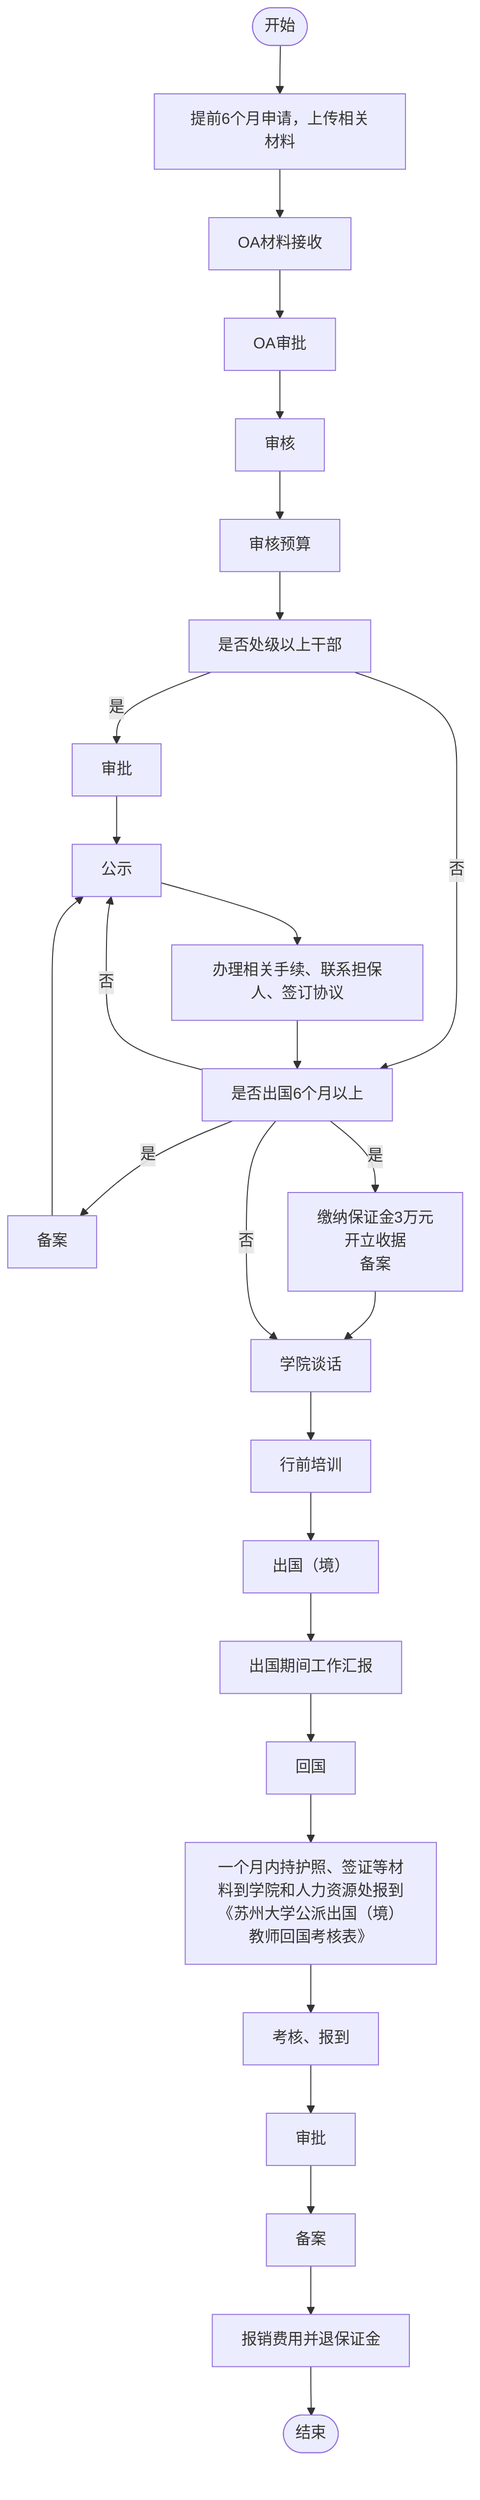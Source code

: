 flowchart TD
    Start([开始])
    End([结束])
    A[提前6个月申请，上传相关材料]
    B[OA材料接收]
    C[OA审批]
    D[审核]
    E[审核预算]
    F[是否处级以上干部]
    G[审批]
    H[是否出国6个月以上]
    I[备案]
    J[公示]
    K[办理相关手续、联系担保人、签订协议]
    L[缴纳保证金3万元<br>开立收据<br>备案]
    M[学院谈话]
    N[行前培训]
    O[出国（境）]
    P[出国期间工作汇报]
    Q[回国]
    R[一个月内持护照、签证等材料到学院和人力资源处报到<br>《苏州大学公派出国（境）教师回国考核表》]
    S[考核、报到]
    T[审批]
    U[备案]
    V[报销费用并退保证金]

    Start --> A --> B --> C --> D --> E --> F
    F --是--> G --> J
    F --否--> H
    H --是--> I --> J
    H --否--> J
    J --> K --> H
    H --是--> L --> M
    H --否--> M
    M --> N --> O --> P --> Q --> R --> S --> T --> U --> V --> End